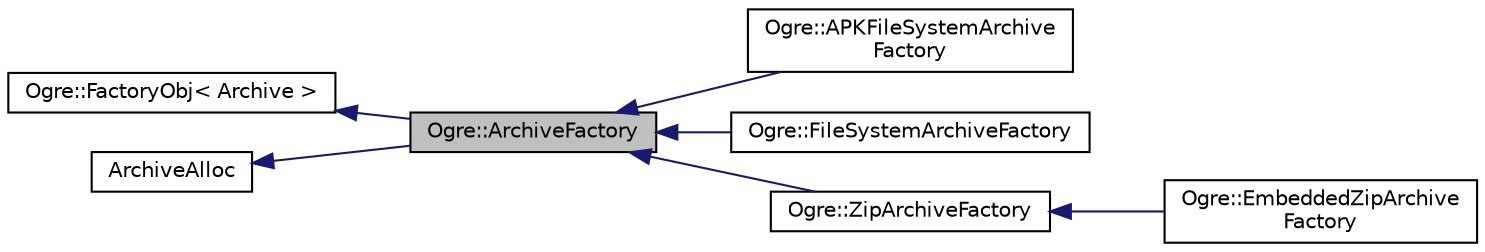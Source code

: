 digraph "Ogre::ArchiveFactory"
{
  bgcolor="transparent";
  edge [fontname="Helvetica",fontsize="10",labelfontname="Helvetica",labelfontsize="10"];
  node [fontname="Helvetica",fontsize="10",shape=record];
  rankdir="LR";
  Node0 [label="Ogre::ArchiveFactory",height=0.2,width=0.4,color="black", fillcolor="grey75", style="filled", fontcolor="black"];
  Node1 -> Node0 [dir="back",color="midnightblue",fontsize="10",style="solid",fontname="Helvetica"];
  Node1 [label="Ogre::FactoryObj\< Archive \>",height=0.2,width=0.4,color="black",URL="$class_ogre_1_1_factory_obj.html"];
  Node2 -> Node0 [dir="back",color="midnightblue",fontsize="10",style="solid",fontname="Helvetica"];
  Node2 [label="ArchiveAlloc",height=0.2,width=0.4,color="black",URL="$class_ogre_1_1_allocated_object.html"];
  Node0 -> Node3 [dir="back",color="midnightblue",fontsize="10",style="solid",fontname="Helvetica"];
  Node3 [label="Ogre::APKFileSystemArchive\lFactory",height=0.2,width=0.4,color="black",URL="$class_ogre_1_1_a_p_k_file_system_archive_factory.html"];
  Node0 -> Node4 [dir="back",color="midnightblue",fontsize="10",style="solid",fontname="Helvetica"];
  Node4 [label="Ogre::FileSystemArchiveFactory",height=0.2,width=0.4,color="black",URL="$class_ogre_1_1_file_system_archive_factory.html",tooltip="Specialisation of the ArchiveFactory to allow reading of files from filesystem folders / directories..."];
  Node0 -> Node5 [dir="back",color="midnightblue",fontsize="10",style="solid",fontname="Helvetica"];
  Node5 [label="Ogre::ZipArchiveFactory",height=0.2,width=0.4,color="black",URL="$class_ogre_1_1_zip_archive_factory.html",tooltip="Specialisation to allow reading of files from a zip format source archive. "];
  Node5 -> Node6 [dir="back",color="midnightblue",fontsize="10",style="solid",fontname="Helvetica"];
  Node6 [label="Ogre::EmbeddedZipArchive\lFactory",height=0.2,width=0.4,color="black",URL="$class_ogre_1_1_embedded_zip_archive_factory.html",tooltip="Specialisation of ZipArchiveFactory for embedded Zip files. "];
}
